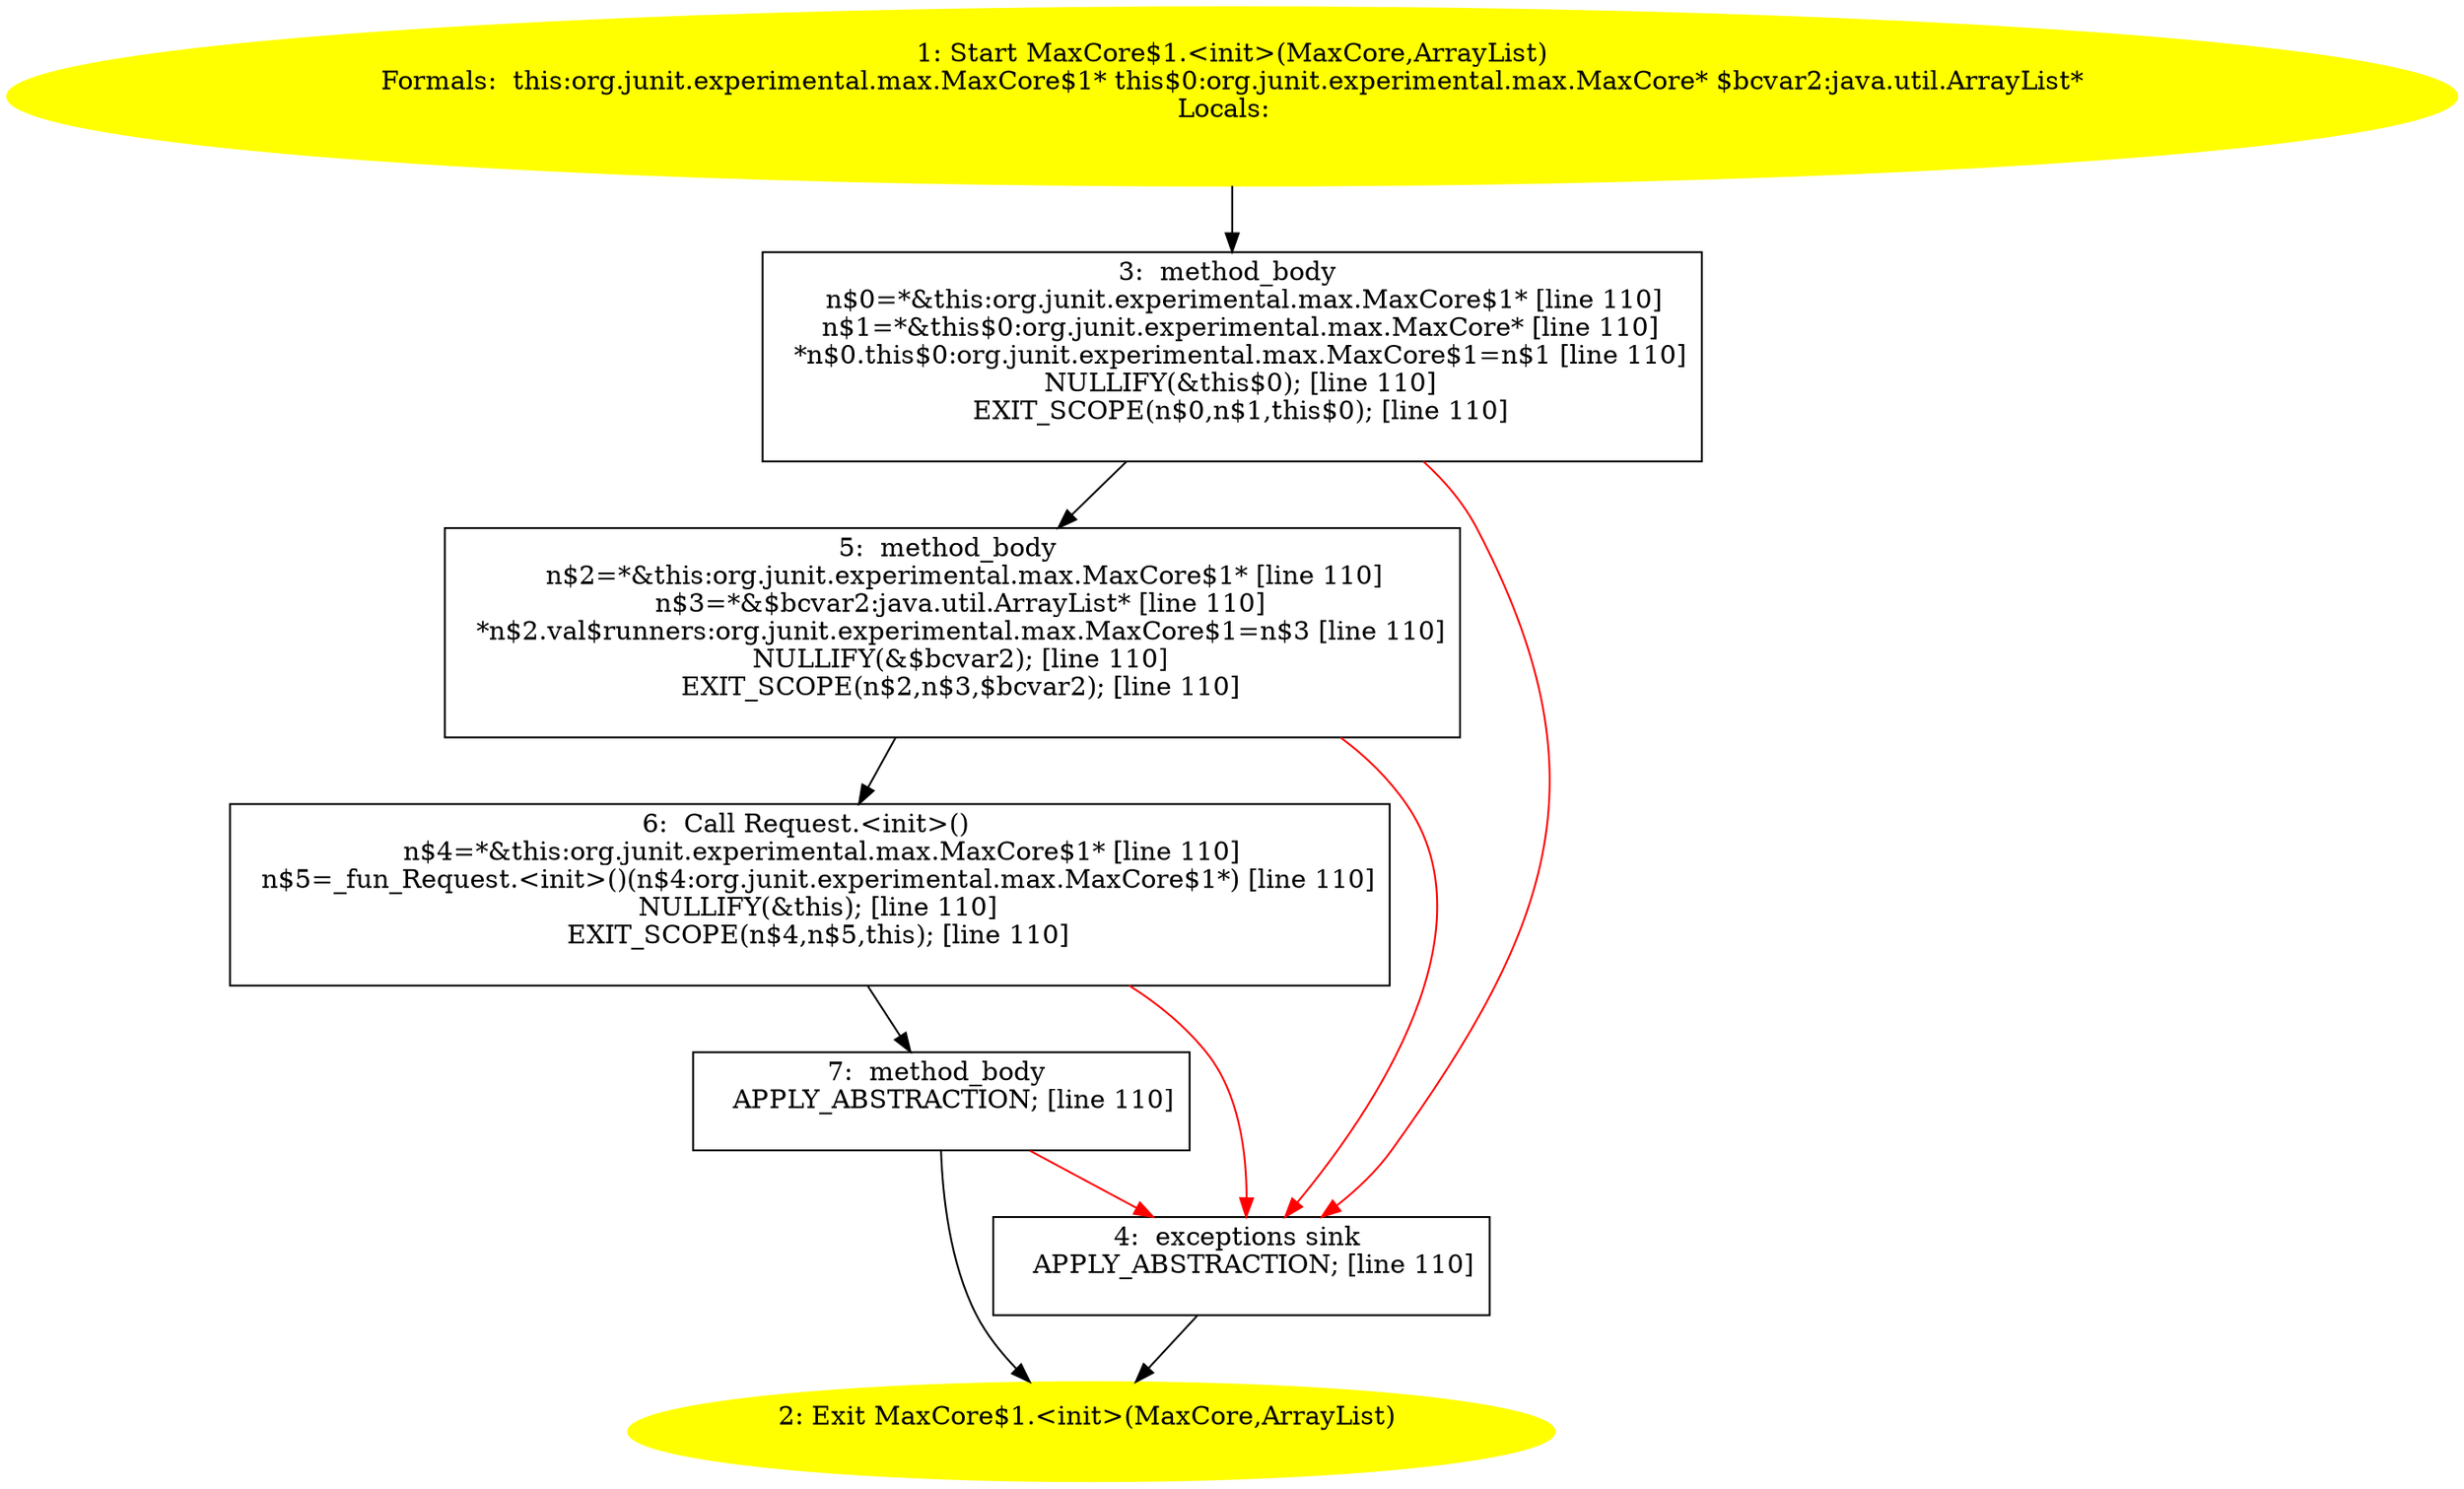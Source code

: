 /* @generated */
digraph cfg {
"org.junit.experimental.max.MaxCore$1.<init>(org.junit.experimental.max.MaxCore,java.util.ArrayList).44ffee01962a8be57bcfd671a18aef59_1" [label="1: Start MaxCore$1.<init>(MaxCore,ArrayList)\nFormals:  this:org.junit.experimental.max.MaxCore$1* this$0:org.junit.experimental.max.MaxCore* $bcvar2:java.util.ArrayList*\nLocals:  \n  " color=yellow style=filled]
	

	 "org.junit.experimental.max.MaxCore$1.<init>(org.junit.experimental.max.MaxCore,java.util.ArrayList).44ffee01962a8be57bcfd671a18aef59_1" -> "org.junit.experimental.max.MaxCore$1.<init>(org.junit.experimental.max.MaxCore,java.util.ArrayList).44ffee01962a8be57bcfd671a18aef59_3" ;
"org.junit.experimental.max.MaxCore$1.<init>(org.junit.experimental.max.MaxCore,java.util.ArrayList).44ffee01962a8be57bcfd671a18aef59_2" [label="2: Exit MaxCore$1.<init>(MaxCore,ArrayList) \n  " color=yellow style=filled]
	

"org.junit.experimental.max.MaxCore$1.<init>(org.junit.experimental.max.MaxCore,java.util.ArrayList).44ffee01962a8be57bcfd671a18aef59_3" [label="3:  method_body \n   n$0=*&this:org.junit.experimental.max.MaxCore$1* [line 110]\n  n$1=*&this$0:org.junit.experimental.max.MaxCore* [line 110]\n  *n$0.this$0:org.junit.experimental.max.MaxCore$1=n$1 [line 110]\n  NULLIFY(&this$0); [line 110]\n  EXIT_SCOPE(n$0,n$1,this$0); [line 110]\n " shape="box"]
	

	 "org.junit.experimental.max.MaxCore$1.<init>(org.junit.experimental.max.MaxCore,java.util.ArrayList).44ffee01962a8be57bcfd671a18aef59_3" -> "org.junit.experimental.max.MaxCore$1.<init>(org.junit.experimental.max.MaxCore,java.util.ArrayList).44ffee01962a8be57bcfd671a18aef59_5" ;
	 "org.junit.experimental.max.MaxCore$1.<init>(org.junit.experimental.max.MaxCore,java.util.ArrayList).44ffee01962a8be57bcfd671a18aef59_3" -> "org.junit.experimental.max.MaxCore$1.<init>(org.junit.experimental.max.MaxCore,java.util.ArrayList).44ffee01962a8be57bcfd671a18aef59_4" [color="red" ];
"org.junit.experimental.max.MaxCore$1.<init>(org.junit.experimental.max.MaxCore,java.util.ArrayList).44ffee01962a8be57bcfd671a18aef59_4" [label="4:  exceptions sink \n   APPLY_ABSTRACTION; [line 110]\n " shape="box"]
	

	 "org.junit.experimental.max.MaxCore$1.<init>(org.junit.experimental.max.MaxCore,java.util.ArrayList).44ffee01962a8be57bcfd671a18aef59_4" -> "org.junit.experimental.max.MaxCore$1.<init>(org.junit.experimental.max.MaxCore,java.util.ArrayList).44ffee01962a8be57bcfd671a18aef59_2" ;
"org.junit.experimental.max.MaxCore$1.<init>(org.junit.experimental.max.MaxCore,java.util.ArrayList).44ffee01962a8be57bcfd671a18aef59_5" [label="5:  method_body \n   n$2=*&this:org.junit.experimental.max.MaxCore$1* [line 110]\n  n$3=*&$bcvar2:java.util.ArrayList* [line 110]\n  *n$2.val$runners:org.junit.experimental.max.MaxCore$1=n$3 [line 110]\n  NULLIFY(&$bcvar2); [line 110]\n  EXIT_SCOPE(n$2,n$3,$bcvar2); [line 110]\n " shape="box"]
	

	 "org.junit.experimental.max.MaxCore$1.<init>(org.junit.experimental.max.MaxCore,java.util.ArrayList).44ffee01962a8be57bcfd671a18aef59_5" -> "org.junit.experimental.max.MaxCore$1.<init>(org.junit.experimental.max.MaxCore,java.util.ArrayList).44ffee01962a8be57bcfd671a18aef59_6" ;
	 "org.junit.experimental.max.MaxCore$1.<init>(org.junit.experimental.max.MaxCore,java.util.ArrayList).44ffee01962a8be57bcfd671a18aef59_5" -> "org.junit.experimental.max.MaxCore$1.<init>(org.junit.experimental.max.MaxCore,java.util.ArrayList).44ffee01962a8be57bcfd671a18aef59_4" [color="red" ];
"org.junit.experimental.max.MaxCore$1.<init>(org.junit.experimental.max.MaxCore,java.util.ArrayList).44ffee01962a8be57bcfd671a18aef59_6" [label="6:  Call Request.<init>() \n   n$4=*&this:org.junit.experimental.max.MaxCore$1* [line 110]\n  n$5=_fun_Request.<init>()(n$4:org.junit.experimental.max.MaxCore$1*) [line 110]\n  NULLIFY(&this); [line 110]\n  EXIT_SCOPE(n$4,n$5,this); [line 110]\n " shape="box"]
	

	 "org.junit.experimental.max.MaxCore$1.<init>(org.junit.experimental.max.MaxCore,java.util.ArrayList).44ffee01962a8be57bcfd671a18aef59_6" -> "org.junit.experimental.max.MaxCore$1.<init>(org.junit.experimental.max.MaxCore,java.util.ArrayList).44ffee01962a8be57bcfd671a18aef59_7" ;
	 "org.junit.experimental.max.MaxCore$1.<init>(org.junit.experimental.max.MaxCore,java.util.ArrayList).44ffee01962a8be57bcfd671a18aef59_6" -> "org.junit.experimental.max.MaxCore$1.<init>(org.junit.experimental.max.MaxCore,java.util.ArrayList).44ffee01962a8be57bcfd671a18aef59_4" [color="red" ];
"org.junit.experimental.max.MaxCore$1.<init>(org.junit.experimental.max.MaxCore,java.util.ArrayList).44ffee01962a8be57bcfd671a18aef59_7" [label="7:  method_body \n   APPLY_ABSTRACTION; [line 110]\n " shape="box"]
	

	 "org.junit.experimental.max.MaxCore$1.<init>(org.junit.experimental.max.MaxCore,java.util.ArrayList).44ffee01962a8be57bcfd671a18aef59_7" -> "org.junit.experimental.max.MaxCore$1.<init>(org.junit.experimental.max.MaxCore,java.util.ArrayList).44ffee01962a8be57bcfd671a18aef59_2" ;
	 "org.junit.experimental.max.MaxCore$1.<init>(org.junit.experimental.max.MaxCore,java.util.ArrayList).44ffee01962a8be57bcfd671a18aef59_7" -> "org.junit.experimental.max.MaxCore$1.<init>(org.junit.experimental.max.MaxCore,java.util.ArrayList).44ffee01962a8be57bcfd671a18aef59_4" [color="red" ];
}
